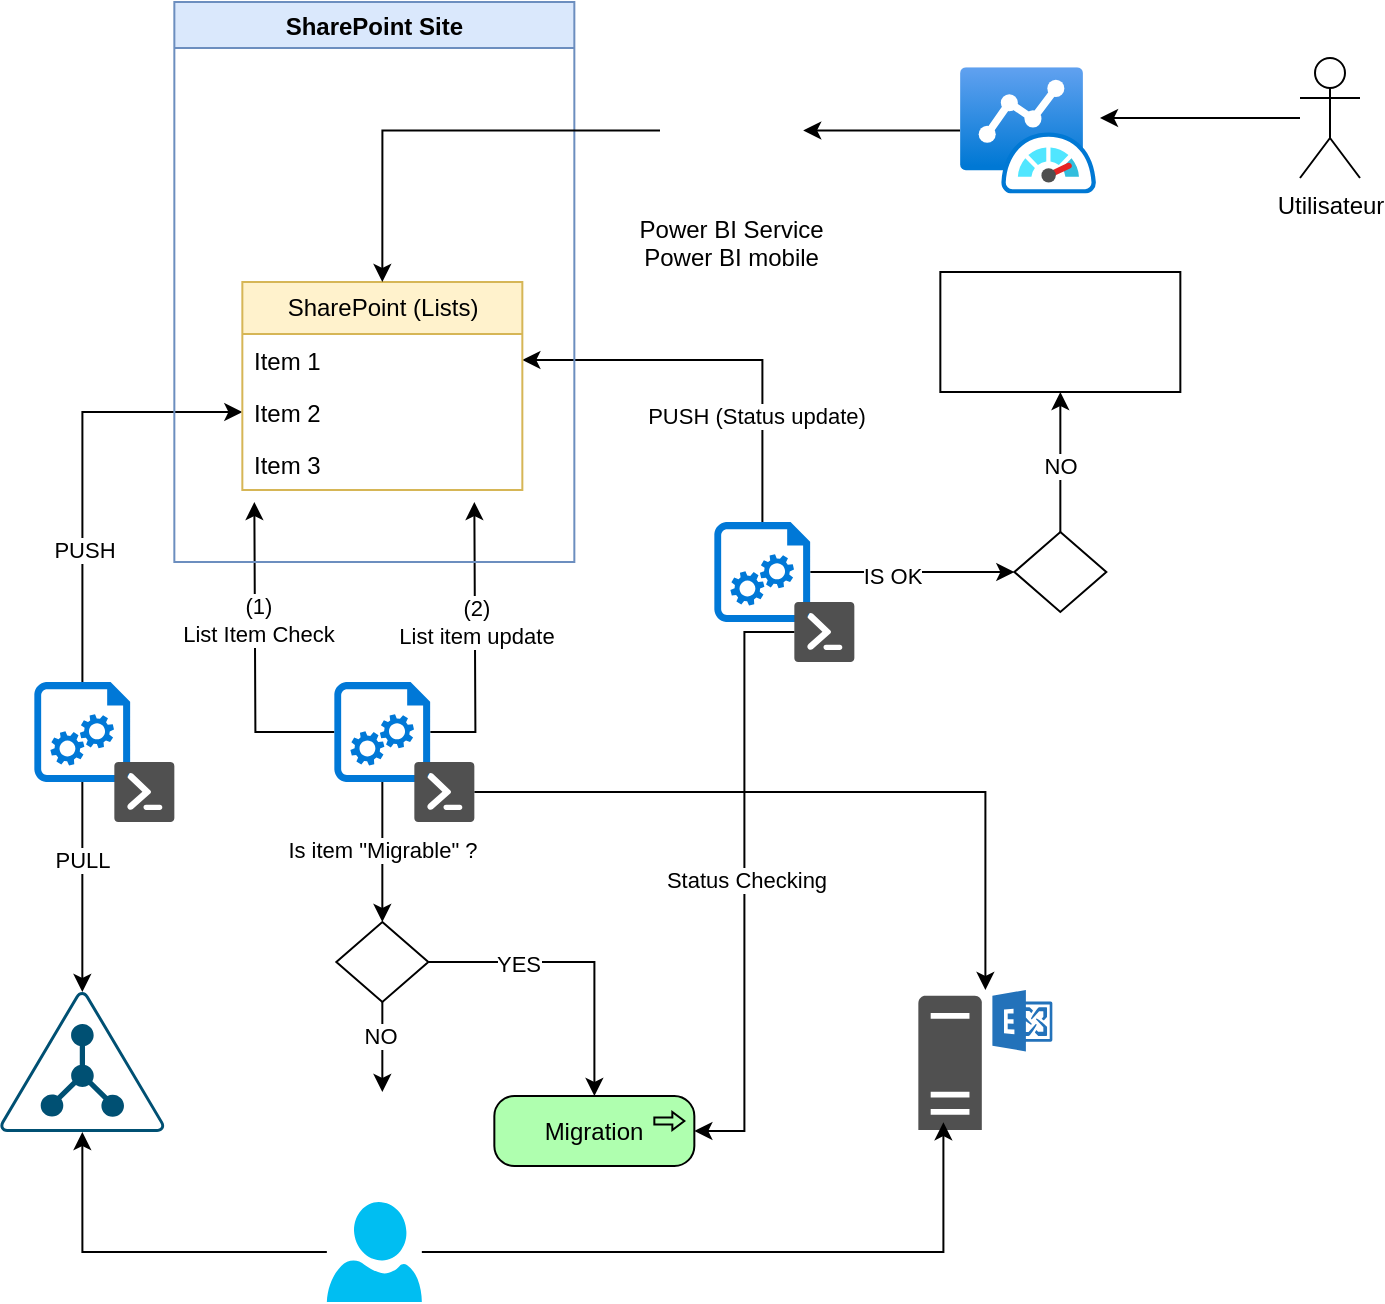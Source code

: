 <mxfile version="24.2.0" type="github">
  <diagram name="Page-1" id="Cehq5Rl2srKjzqsriS75">
    <mxGraphModel dx="1434" dy="746" grid="1" gridSize="10" guides="1" tooltips="1" connect="1" arrows="1" fold="1" page="1" pageScale="1" pageWidth="827" pageHeight="1169" math="0" shadow="0">
      <root>
        <mxCell id="0" />
        <mxCell id="1" parent="0" />
        <mxCell id="6aPJdIJ2g7UYynQhxhDT-1" style="edgeStyle=orthogonalEdgeStyle;rounded=0;orthogonalLoop=1;jettySize=auto;html=1;" edge="1" parent="1" source="6aPJdIJ2g7UYynQhxhDT-8">
          <mxGeometry relative="1" as="geometry">
            <mxPoint x="167.17" y="290" as="targetPoint" />
          </mxGeometry>
        </mxCell>
        <mxCell id="6aPJdIJ2g7UYynQhxhDT-2" value="(1) &lt;br&gt;List Item Check" style="edgeLabel;html=1;align=center;verticalAlign=middle;resizable=0;points=[];" connectable="0" vertex="1" parent="6aPJdIJ2g7UYynQhxhDT-1">
          <mxGeometry x="0.236" y="-1" relative="1" as="geometry">
            <mxPoint as="offset" />
          </mxGeometry>
        </mxCell>
        <mxCell id="6aPJdIJ2g7UYynQhxhDT-3" style="edgeStyle=orthogonalEdgeStyle;rounded=0;orthogonalLoop=1;jettySize=auto;html=1;" edge="1" parent="1" source="6aPJdIJ2g7UYynQhxhDT-8">
          <mxGeometry relative="1" as="geometry">
            <mxPoint x="277.17" y="290" as="targetPoint" />
          </mxGeometry>
        </mxCell>
        <mxCell id="6aPJdIJ2g7UYynQhxhDT-4" value="(2)&lt;br&gt;List item update" style="edgeLabel;html=1;align=center;verticalAlign=middle;resizable=0;points=[];" connectable="0" vertex="1" parent="6aPJdIJ2g7UYynQhxhDT-3">
          <mxGeometry x="0.127" relative="1" as="geometry">
            <mxPoint as="offset" />
          </mxGeometry>
        </mxCell>
        <mxCell id="6aPJdIJ2g7UYynQhxhDT-5" style="edgeStyle=orthogonalEdgeStyle;rounded=0;orthogonalLoop=1;jettySize=auto;html=1;entryX=0.5;entryY=0;entryDx=0;entryDy=0;" edge="1" parent="1" source="6aPJdIJ2g7UYynQhxhDT-8" target="6aPJdIJ2g7UYynQhxhDT-33">
          <mxGeometry relative="1" as="geometry" />
        </mxCell>
        <mxCell id="6aPJdIJ2g7UYynQhxhDT-6" value="Is item &quot;Migrable&quot; ?" style="edgeLabel;html=1;align=center;verticalAlign=middle;resizable=0;points=[];" connectable="0" vertex="1" parent="6aPJdIJ2g7UYynQhxhDT-5">
          <mxGeometry x="-0.028" relative="1" as="geometry">
            <mxPoint as="offset" />
          </mxGeometry>
        </mxCell>
        <mxCell id="6aPJdIJ2g7UYynQhxhDT-7" style="edgeStyle=orthogonalEdgeStyle;rounded=0;orthogonalLoop=1;jettySize=auto;html=1;" edge="1" parent="1" source="6aPJdIJ2g7UYynQhxhDT-24" target="6aPJdIJ2g7UYynQhxhDT-36">
          <mxGeometry relative="1" as="geometry">
            <mxPoint x="397.17" y="530" as="targetPoint" />
          </mxGeometry>
        </mxCell>
        <mxCell id="6aPJdIJ2g7UYynQhxhDT-8" value="" style="sketch=0;aspect=fixed;pointerEvents=1;shadow=0;dashed=0;html=1;strokeColor=none;labelPosition=center;verticalLabelPosition=bottom;verticalAlign=top;align=center;shape=mxgraph.azure.startup_task;fillColor=#0078D7;" vertex="1" parent="1">
          <mxGeometry x="207.17" y="380" width="48" height="50" as="geometry" />
        </mxCell>
        <mxCell id="6aPJdIJ2g7UYynQhxhDT-9" style="edgeStyle=orthogonalEdgeStyle;rounded=0;orthogonalLoop=1;jettySize=auto;html=1;" edge="1" parent="1" source="6aPJdIJ2g7UYynQhxhDT-11" target="6aPJdIJ2g7UYynQhxhDT-19">
          <mxGeometry relative="1" as="geometry" />
        </mxCell>
        <mxCell id="6aPJdIJ2g7UYynQhxhDT-10" value="PUSH" style="edgeLabel;html=1;align=center;verticalAlign=middle;resizable=0;points=[];" connectable="0" vertex="1" parent="6aPJdIJ2g7UYynQhxhDT-9">
          <mxGeometry x="-0.386" y="-1" relative="1" as="geometry">
            <mxPoint as="offset" />
          </mxGeometry>
        </mxCell>
        <mxCell id="6aPJdIJ2g7UYynQhxhDT-11" value="" style="sketch=0;aspect=fixed;pointerEvents=1;shadow=0;dashed=0;html=1;strokeColor=none;labelPosition=center;verticalLabelPosition=bottom;verticalAlign=top;align=center;shape=mxgraph.azure.startup_task;fillColor=#0078D7;" vertex="1" parent="1">
          <mxGeometry x="57.17" y="380" width="48" height="50" as="geometry" />
        </mxCell>
        <mxCell id="6aPJdIJ2g7UYynQhxhDT-12" style="edgeStyle=orthogonalEdgeStyle;rounded=0;orthogonalLoop=1;jettySize=auto;html=1;entryX=1;entryY=0.5;entryDx=0;entryDy=0;" edge="1" parent="1" source="6aPJdIJ2g7UYynQhxhDT-16" target="6aPJdIJ2g7UYynQhxhDT-18">
          <mxGeometry relative="1" as="geometry" />
        </mxCell>
        <mxCell id="6aPJdIJ2g7UYynQhxhDT-13" value="PUSH (Status update)" style="edgeLabel;html=1;align=center;verticalAlign=middle;resizable=0;points=[];" connectable="0" vertex="1" parent="6aPJdIJ2g7UYynQhxhDT-12">
          <mxGeometry x="-0.469" y="3" relative="1" as="geometry">
            <mxPoint as="offset" />
          </mxGeometry>
        </mxCell>
        <mxCell id="6aPJdIJ2g7UYynQhxhDT-14" style="edgeStyle=orthogonalEdgeStyle;rounded=0;orthogonalLoop=1;jettySize=auto;html=1;" edge="1" parent="1" source="6aPJdIJ2g7UYynQhxhDT-16" target="6aPJdIJ2g7UYynQhxhDT-45">
          <mxGeometry relative="1" as="geometry" />
        </mxCell>
        <mxCell id="6aPJdIJ2g7UYynQhxhDT-15" value="IS OK" style="edgeLabel;html=1;align=center;verticalAlign=middle;resizable=0;points=[];" connectable="0" vertex="1" parent="6aPJdIJ2g7UYynQhxhDT-14">
          <mxGeometry x="-0.192" y="-2" relative="1" as="geometry">
            <mxPoint as="offset" />
          </mxGeometry>
        </mxCell>
        <mxCell id="6aPJdIJ2g7UYynQhxhDT-16" value="" style="sketch=0;aspect=fixed;pointerEvents=1;shadow=0;dashed=0;html=1;strokeColor=none;labelPosition=center;verticalLabelPosition=bottom;verticalAlign=top;align=center;shape=mxgraph.azure.startup_task;fillColor=#0078D7;" vertex="1" parent="1">
          <mxGeometry x="397.17" y="300" width="48" height="50" as="geometry" />
        </mxCell>
        <mxCell id="6aPJdIJ2g7UYynQhxhDT-17" value="SharePoint (Lists)" style="swimlane;fontStyle=0;childLayout=stackLayout;horizontal=1;startSize=26;fillColor=#fff2cc;horizontalStack=0;resizeParent=1;resizeParentMax=0;resizeLast=0;collapsible=1;marginBottom=0;html=1;strokeColor=#d6b656;" vertex="1" parent="1">
          <mxGeometry x="161.17" y="180" width="140" height="104" as="geometry" />
        </mxCell>
        <mxCell id="6aPJdIJ2g7UYynQhxhDT-18" value="Item 1" style="text;strokeColor=none;fillColor=none;align=left;verticalAlign=top;spacingLeft=4;spacingRight=4;overflow=hidden;rotatable=0;points=[[0,0.5],[1,0.5]];portConstraint=eastwest;whiteSpace=wrap;html=1;" vertex="1" parent="6aPJdIJ2g7UYynQhxhDT-17">
          <mxGeometry y="26" width="140" height="26" as="geometry" />
        </mxCell>
        <mxCell id="6aPJdIJ2g7UYynQhxhDT-19" value="Item 2" style="text;strokeColor=none;fillColor=none;align=left;verticalAlign=top;spacingLeft=4;spacingRight=4;overflow=hidden;rotatable=0;points=[[0,0.5],[1,0.5]];portConstraint=eastwest;whiteSpace=wrap;html=1;" vertex="1" parent="6aPJdIJ2g7UYynQhxhDT-17">
          <mxGeometry y="52" width="140" height="26" as="geometry" />
        </mxCell>
        <mxCell id="6aPJdIJ2g7UYynQhxhDT-20" value="Item 3" style="text;strokeColor=none;fillColor=none;align=left;verticalAlign=top;spacingLeft=4;spacingRight=4;overflow=hidden;rotatable=0;points=[[0,0.5],[1,0.5]];portConstraint=eastwest;whiteSpace=wrap;html=1;" vertex="1" parent="6aPJdIJ2g7UYynQhxhDT-17">
          <mxGeometry y="78" width="140" height="26" as="geometry" />
        </mxCell>
        <mxCell id="6aPJdIJ2g7UYynQhxhDT-21" value="SharePoint Site" style="swimlane;fillColor=#dae8fc;strokeColor=#6c8ebf;" vertex="1" parent="1">
          <mxGeometry x="127.17" y="40" width="200" height="280" as="geometry" />
        </mxCell>
        <mxCell id="6aPJdIJ2g7UYynQhxhDT-23" value="" style="points=[[0.5,0,0],[0.765,0.48,0],[0.99,0.98,0],[0.5,1,0],[0.01,0.98,0],[0.235,0.48,0]];verticalLabelPosition=bottom;sketch=0;html=1;verticalAlign=top;aspect=fixed;align=center;pointerEvents=1;shape=mxgraph.cisco19.ldap;fillColor=#005073;strokeColor=none;" vertex="1" parent="1">
          <mxGeometry x="40" y="535" width="82.34" height="70" as="geometry" />
        </mxCell>
        <mxCell id="6aPJdIJ2g7UYynQhxhDT-24" value="" style="sketch=0;pointerEvents=1;shadow=0;dashed=0;html=1;strokeColor=none;fillColor=#505050;labelPosition=center;verticalLabelPosition=bottom;verticalAlign=top;outlineConnect=0;align=center;shape=mxgraph.office.concepts.powershell;" vertex="1" parent="1">
          <mxGeometry x="247.17" y="420" width="30" height="30" as="geometry" />
        </mxCell>
        <mxCell id="6aPJdIJ2g7UYynQhxhDT-25" value="" style="sketch=0;pointerEvents=1;shadow=0;dashed=0;html=1;strokeColor=none;fillColor=#505050;labelPosition=center;verticalLabelPosition=bottom;verticalAlign=top;outlineConnect=0;align=center;shape=mxgraph.office.concepts.powershell;" vertex="1" parent="1">
          <mxGeometry x="437.17" y="340" width="30" height="30" as="geometry" />
        </mxCell>
        <mxCell id="6aPJdIJ2g7UYynQhxhDT-26" value="" style="sketch=0;pointerEvents=1;shadow=0;dashed=0;html=1;strokeColor=none;fillColor=#505050;labelPosition=center;verticalLabelPosition=bottom;verticalAlign=top;outlineConnect=0;align=center;shape=mxgraph.office.concepts.powershell;" vertex="1" parent="1">
          <mxGeometry x="97.17" y="420" width="30" height="30" as="geometry" />
        </mxCell>
        <mxCell id="6aPJdIJ2g7UYynQhxhDT-27" style="edgeStyle=orthogonalEdgeStyle;rounded=0;orthogonalLoop=1;jettySize=auto;html=1;entryX=0.5;entryY=0;entryDx=0;entryDy=0;entryPerimeter=0;" edge="1" parent="1" source="6aPJdIJ2g7UYynQhxhDT-11" target="6aPJdIJ2g7UYynQhxhDT-23">
          <mxGeometry relative="1" as="geometry" />
        </mxCell>
        <mxCell id="6aPJdIJ2g7UYynQhxhDT-28" value="PULL" style="edgeLabel;html=1;align=center;verticalAlign=middle;resizable=0;points=[];" connectable="0" vertex="1" parent="6aPJdIJ2g7UYynQhxhDT-27">
          <mxGeometry x="-0.257" relative="1" as="geometry">
            <mxPoint as="offset" />
          </mxGeometry>
        </mxCell>
        <mxCell id="6aPJdIJ2g7UYynQhxhDT-29" style="edgeStyle=orthogonalEdgeStyle;rounded=0;orthogonalLoop=1;jettySize=auto;html=1;" edge="1" parent="1" source="6aPJdIJ2g7UYynQhxhDT-33" target="6aPJdIJ2g7UYynQhxhDT-35">
          <mxGeometry relative="1" as="geometry" />
        </mxCell>
        <mxCell id="6aPJdIJ2g7UYynQhxhDT-30" value="NO" style="edgeLabel;html=1;align=center;verticalAlign=middle;resizable=0;points=[];" connectable="0" vertex="1" parent="6aPJdIJ2g7UYynQhxhDT-29">
          <mxGeometry x="-0.259" y="-1" relative="1" as="geometry">
            <mxPoint as="offset" />
          </mxGeometry>
        </mxCell>
        <mxCell id="6aPJdIJ2g7UYynQhxhDT-31" style="edgeStyle=orthogonalEdgeStyle;rounded=0;orthogonalLoop=1;jettySize=auto;html=1;" edge="1" parent="1" source="6aPJdIJ2g7UYynQhxhDT-33" target="6aPJdIJ2g7UYynQhxhDT-39">
          <mxGeometry relative="1" as="geometry" />
        </mxCell>
        <mxCell id="6aPJdIJ2g7UYynQhxhDT-32" value="YES" style="edgeLabel;html=1;align=center;verticalAlign=middle;resizable=0;points=[];" connectable="0" vertex="1" parent="6aPJdIJ2g7UYynQhxhDT-31">
          <mxGeometry x="-0.407" y="-1" relative="1" as="geometry">
            <mxPoint as="offset" />
          </mxGeometry>
        </mxCell>
        <mxCell id="6aPJdIJ2g7UYynQhxhDT-33" value="" style="rhombus;whiteSpace=wrap;html=1;" vertex="1" parent="1">
          <mxGeometry x="208.17" y="500" width="46" height="40" as="geometry" />
        </mxCell>
        <mxCell id="6aPJdIJ2g7UYynQhxhDT-34" value="" style="verticalLabelPosition=bottom;html=1;verticalAlign=top;align=center;strokeColor=none;fillColor=#00BEF2;shape=mxgraph.azure.user;" vertex="1" parent="1">
          <mxGeometry x="203.42" y="640" width="47.5" height="50" as="geometry" />
        </mxCell>
        <mxCell id="6aPJdIJ2g7UYynQhxhDT-35" value="" style="shape=image;html=1;verticalAlign=top;verticalLabelPosition=bottom;labelBackgroundColor=#ffffff;imageAspect=0;aspect=fixed;image=https://cdn4.iconfinder.com/data/icons/essential-app-2/16/email-letter-inbox-send-128.png" vertex="1" parent="1">
          <mxGeometry x="211.17" y="585" width="40" height="40" as="geometry" />
        </mxCell>
        <mxCell id="6aPJdIJ2g7UYynQhxhDT-36" value="" style="sketch=0;pointerEvents=1;shadow=0;dashed=0;html=1;strokeColor=none;fillColor=#505050;labelPosition=center;verticalLabelPosition=bottom;verticalAlign=top;outlineConnect=0;align=center;shape=mxgraph.office.servers.exchange_server;" vertex="1" parent="1">
          <mxGeometry x="499.17" y="534" width="67" height="70" as="geometry" />
        </mxCell>
        <mxCell id="6aPJdIJ2g7UYynQhxhDT-37" style="edgeStyle=orthogonalEdgeStyle;rounded=0;orthogonalLoop=1;jettySize=auto;html=1;entryX=0.5;entryY=1;entryDx=0;entryDy=0;entryPerimeter=0;" edge="1" parent="1" source="6aPJdIJ2g7UYynQhxhDT-34" target="6aPJdIJ2g7UYynQhxhDT-23">
          <mxGeometry relative="1" as="geometry" />
        </mxCell>
        <mxCell id="6aPJdIJ2g7UYynQhxhDT-38" style="edgeStyle=orthogonalEdgeStyle;rounded=0;orthogonalLoop=1;jettySize=auto;html=1;entryX=0.187;entryY=0.944;entryDx=0;entryDy=0;entryPerimeter=0;" edge="1" parent="1" source="6aPJdIJ2g7UYynQhxhDT-34" target="6aPJdIJ2g7UYynQhxhDT-36">
          <mxGeometry relative="1" as="geometry" />
        </mxCell>
        <mxCell id="6aPJdIJ2g7UYynQhxhDT-39" value="Migration" style="html=1;outlineConnect=0;whiteSpace=wrap;fillColor=#AFFFAF;shape=mxgraph.archimate3.application;appType=proc;archiType=rounded;" vertex="1" parent="1">
          <mxGeometry x="287.17" y="587" width="100" height="35" as="geometry" />
        </mxCell>
        <mxCell id="6aPJdIJ2g7UYynQhxhDT-40" style="edgeStyle=orthogonalEdgeStyle;rounded=0;orthogonalLoop=1;jettySize=auto;html=1;entryX=0.5;entryY=0;entryDx=0;entryDy=0;exitX=0;exitY=0.5;exitDx=0;exitDy=0;" edge="1" parent="1" source="6aPJdIJ2g7UYynQhxhDT-49" target="6aPJdIJ2g7UYynQhxhDT-17">
          <mxGeometry relative="1" as="geometry" />
        </mxCell>
        <mxCell id="6aPJdIJ2g7UYynQhxhDT-41" style="edgeStyle=orthogonalEdgeStyle;rounded=0;orthogonalLoop=1;jettySize=auto;html=1;entryX=1;entryY=0.5;entryDx=0;entryDy=0;entryPerimeter=0;" edge="1" parent="1" source="6aPJdIJ2g7UYynQhxhDT-25" target="6aPJdIJ2g7UYynQhxhDT-39">
          <mxGeometry relative="1" as="geometry" />
        </mxCell>
        <mxCell id="6aPJdIJ2g7UYynQhxhDT-42" value="Status Checking" style="edgeLabel;html=1;align=center;verticalAlign=middle;resizable=0;points=[];" connectable="0" vertex="1" parent="6aPJdIJ2g7UYynQhxhDT-41">
          <mxGeometry x="-0.006" y="1" relative="1" as="geometry">
            <mxPoint as="offset" />
          </mxGeometry>
        </mxCell>
        <mxCell id="6aPJdIJ2g7UYynQhxhDT-43" value="" style="edgeStyle=orthogonalEdgeStyle;rounded=0;orthogonalLoop=1;jettySize=auto;html=1;" edge="1" parent="1" source="6aPJdIJ2g7UYynQhxhDT-45" target="6aPJdIJ2g7UYynQhxhDT-46">
          <mxGeometry relative="1" as="geometry" />
        </mxCell>
        <mxCell id="6aPJdIJ2g7UYynQhxhDT-44" value="NO" style="edgeLabel;html=1;align=center;verticalAlign=middle;resizable=0;points=[];" connectable="0" vertex="1" parent="6aPJdIJ2g7UYynQhxhDT-43">
          <mxGeometry x="-0.032" relative="1" as="geometry">
            <mxPoint y="1" as="offset" />
          </mxGeometry>
        </mxCell>
        <mxCell id="6aPJdIJ2g7UYynQhxhDT-45" value="" style="rhombus;whiteSpace=wrap;html=1;" vertex="1" parent="1">
          <mxGeometry x="547.17" y="305" width="46" height="40" as="geometry" />
        </mxCell>
        <mxCell id="6aPJdIJ2g7UYynQhxhDT-46" value="" style="whiteSpace=wrap;html=1;" vertex="1" parent="1">
          <mxGeometry x="510.17" y="175" width="120" height="60" as="geometry" />
        </mxCell>
        <mxCell id="6aPJdIJ2g7UYynQhxhDT-47" value="" style="shape=image;html=1;verticalAlign=top;verticalLabelPosition=bottom;labelBackgroundColor=#ffffff;imageAspect=0;aspect=fixed;image=https://cdn4.iconfinder.com/data/icons/essential-app-2/16/email-letter-inbox-send-128.png" vertex="1" parent="1">
          <mxGeometry x="553.17" y="185" width="40" height="40" as="geometry" />
        </mxCell>
        <mxCell id="6aPJdIJ2g7UYynQhxhDT-49" value="Power BI Service&#xa;Power BI mobile" style="shape=image;verticalLabelPosition=bottom;labelBackgroundColor=default;verticalAlign=top;aspect=fixed;imageAspect=0;image=https://github.com/microsoft/PowerBI-Icons/raw/main/PNG/Desktop.png;" vertex="1" parent="1">
          <mxGeometry x="370" y="68.4" width="71.6" height="71.6" as="geometry" />
        </mxCell>
        <mxCell id="6aPJdIJ2g7UYynQhxhDT-56" style="edgeStyle=orthogonalEdgeStyle;rounded=0;orthogonalLoop=1;jettySize=auto;html=1;entryX=1;entryY=0.5;entryDx=0;entryDy=0;" edge="1" parent="1" source="6aPJdIJ2g7UYynQhxhDT-52" target="6aPJdIJ2g7UYynQhxhDT-49">
          <mxGeometry relative="1" as="geometry" />
        </mxCell>
        <mxCell id="6aPJdIJ2g7UYynQhxhDT-52" value="" style="image;aspect=fixed;html=1;points=[];align=center;fontSize=12;image=img/lib/azure2/other/Azure_Monitor_Dashboard.svg;" vertex="1" parent="1">
          <mxGeometry x="520" y="72.6" width="68" height="63.2" as="geometry" />
        </mxCell>
        <mxCell id="6aPJdIJ2g7UYynQhxhDT-60" style="edgeStyle=orthogonalEdgeStyle;rounded=0;orthogonalLoop=1;jettySize=auto;html=1;" edge="1" parent="1" source="6aPJdIJ2g7UYynQhxhDT-57">
          <mxGeometry relative="1" as="geometry">
            <mxPoint x="590" y="98" as="targetPoint" />
          </mxGeometry>
        </mxCell>
        <mxCell id="6aPJdIJ2g7UYynQhxhDT-57" value="Utilisateur" style="shape=umlActor;verticalLabelPosition=bottom;verticalAlign=top;html=1;outlineConnect=0;" vertex="1" parent="1">
          <mxGeometry x="690" y="68" width="30" height="60" as="geometry" />
        </mxCell>
      </root>
    </mxGraphModel>
  </diagram>
</mxfile>
